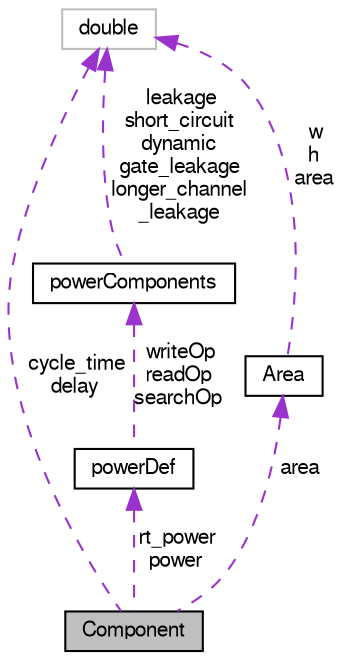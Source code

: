 digraph "Component"
{
  bgcolor="transparent";
  edge [fontname="FreeSans",fontsize="10",labelfontname="FreeSans",labelfontsize="10"];
  node [fontname="FreeSans",fontsize="10",shape=record];
  Node50 [label="Component",height=0.2,width=0.4,color="black", fillcolor="grey75", style="filled", fontcolor="black"];
  Node51 -> Node50 [dir="back",color="darkorchid3",fontsize="10",style="dashed",label=" cycle_time\ndelay" ,fontname="FreeSans"];
  Node51 [label="double",height=0.2,width=0.4,color="grey75"];
  Node52 -> Node50 [dir="back",color="darkorchid3",fontsize="10",style="dashed",label=" rt_power\npower" ,fontname="FreeSans"];
  Node52 [label="powerDef",height=0.2,width=0.4,color="black",URL="$classpowerDef.html"];
  Node53 -> Node52 [dir="back",color="darkorchid3",fontsize="10",style="dashed",label=" writeOp\nreadOp\nsearchOp" ,fontname="FreeSans"];
  Node53 [label="powerComponents",height=0.2,width=0.4,color="black",URL="$classpowerComponents.html"];
  Node51 -> Node53 [dir="back",color="darkorchid3",fontsize="10",style="dashed",label=" leakage\nshort_circuit\ndynamic\ngate_leakage\nlonger_channel\l_leakage" ,fontname="FreeSans"];
  Node54 -> Node50 [dir="back",color="darkorchid3",fontsize="10",style="dashed",label=" area" ,fontname="FreeSans"];
  Node54 [label="Area",height=0.2,width=0.4,color="black",URL="$classArea.html"];
  Node51 -> Node54 [dir="back",color="darkorchid3",fontsize="10",style="dashed",label=" w\nh\narea" ,fontname="FreeSans"];
}
